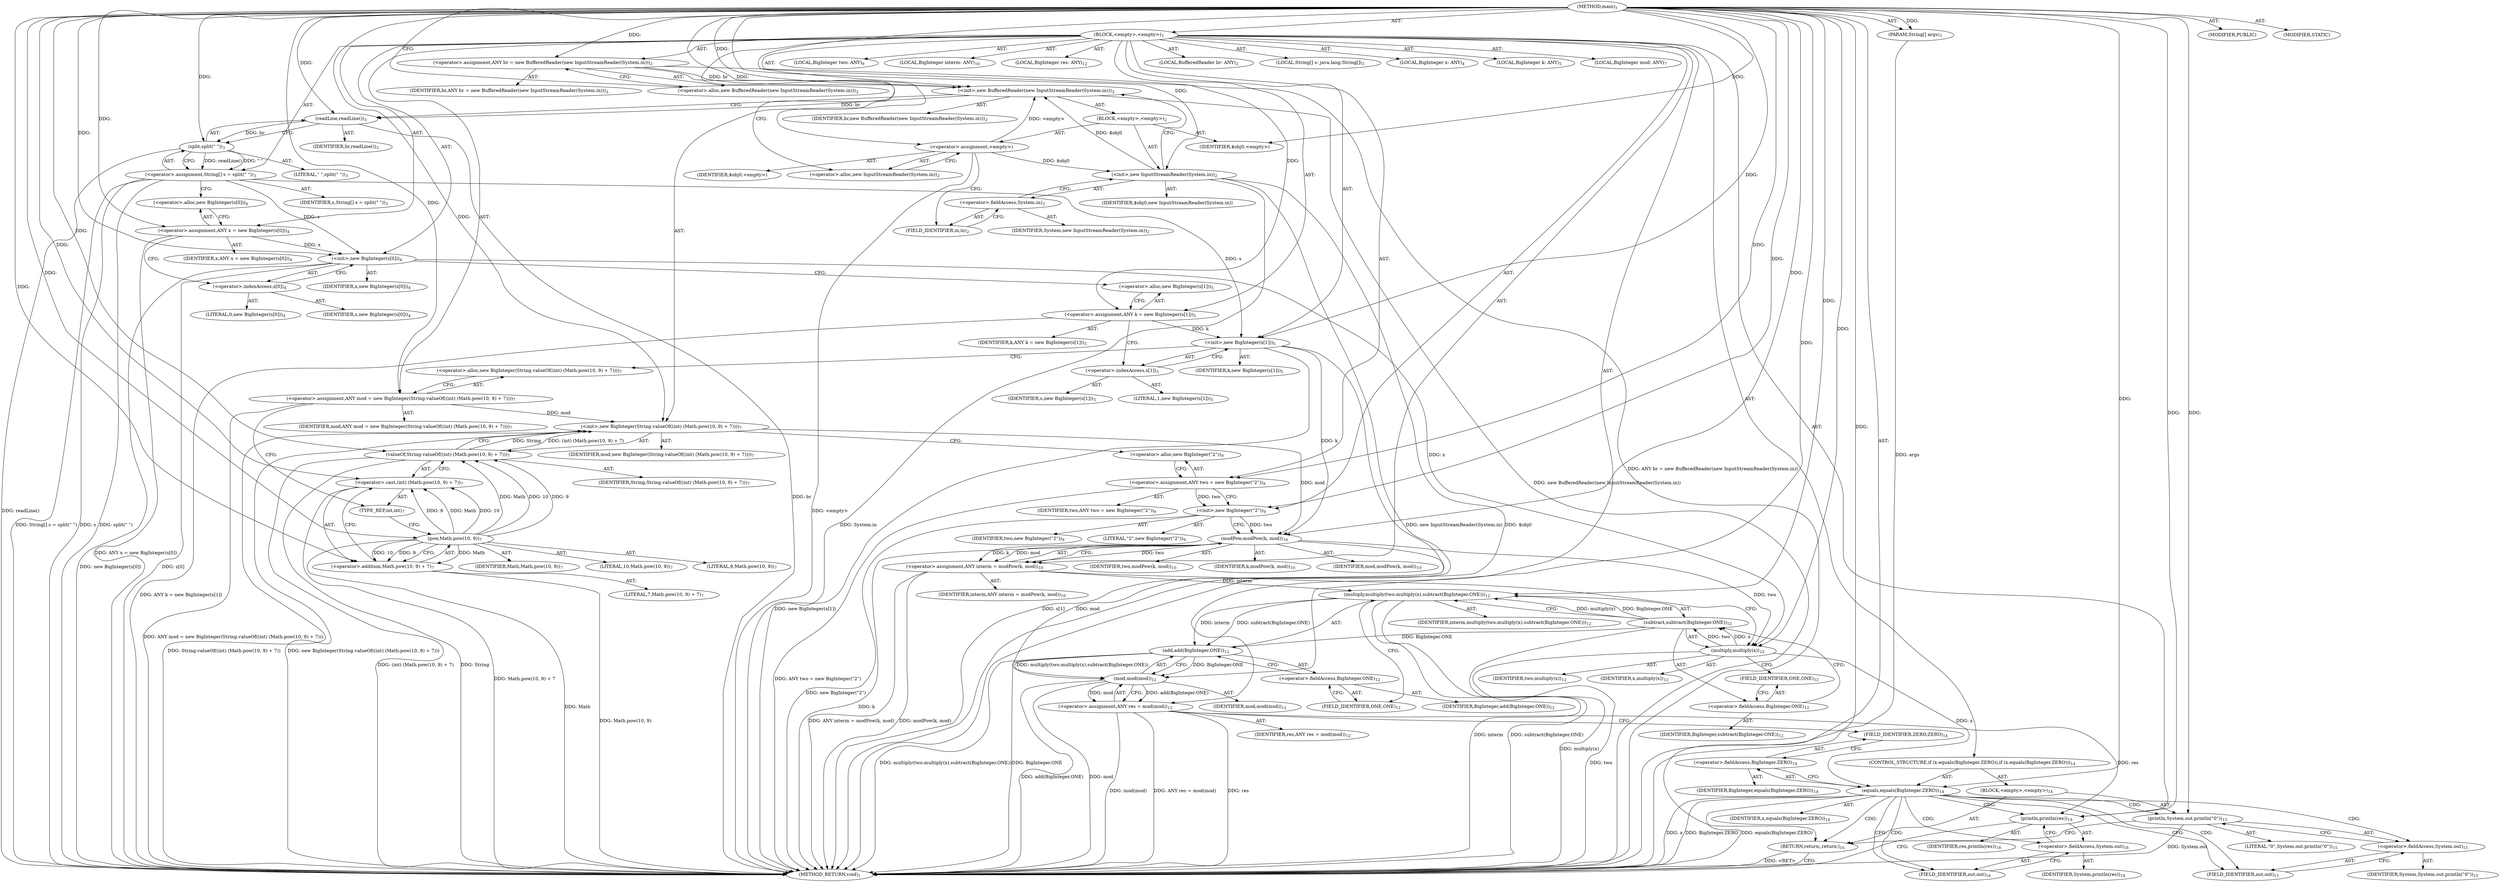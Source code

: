 digraph "main" {  
"27" [label = <(METHOD,main)<SUB>1</SUB>> ]
"28" [label = <(PARAM,String[] args)<SUB>1</SUB>> ]
"29" [label = <(BLOCK,&lt;empty&gt;,&lt;empty&gt;)<SUB>1</SUB>> ]
"4" [label = <(LOCAL,BufferedReader br: ANY)<SUB>2</SUB>> ]
"30" [label = <(&lt;operator&gt;.assignment,ANY br = new BufferedReader(new InputStreamReader(System.in)))<SUB>2</SUB>> ]
"31" [label = <(IDENTIFIER,br,ANY br = new BufferedReader(new InputStreamReader(System.in)))<SUB>2</SUB>> ]
"32" [label = <(&lt;operator&gt;.alloc,new BufferedReader(new InputStreamReader(System.in)))<SUB>2</SUB>> ]
"33" [label = <(&lt;init&gt;,new BufferedReader(new InputStreamReader(System.in)))<SUB>2</SUB>> ]
"3" [label = <(IDENTIFIER,br,new BufferedReader(new InputStreamReader(System.in)))<SUB>2</SUB>> ]
"34" [label = <(BLOCK,&lt;empty&gt;,&lt;empty&gt;)<SUB>2</SUB>> ]
"35" [label = <(&lt;operator&gt;.assignment,&lt;empty&gt;)> ]
"36" [label = <(IDENTIFIER,$obj0,&lt;empty&gt;)> ]
"37" [label = <(&lt;operator&gt;.alloc,new InputStreamReader(System.in))<SUB>2</SUB>> ]
"38" [label = <(&lt;init&gt;,new InputStreamReader(System.in))<SUB>2</SUB>> ]
"39" [label = <(IDENTIFIER,$obj0,new InputStreamReader(System.in))> ]
"40" [label = <(&lt;operator&gt;.fieldAccess,System.in)<SUB>2</SUB>> ]
"41" [label = <(IDENTIFIER,System,new InputStreamReader(System.in))<SUB>2</SUB>> ]
"42" [label = <(FIELD_IDENTIFIER,in,in)<SUB>2</SUB>> ]
"43" [label = <(IDENTIFIER,$obj0,&lt;empty&gt;)> ]
"44" [label = <(LOCAL,String[] s: java.lang.String[])<SUB>3</SUB>> ]
"45" [label = <(&lt;operator&gt;.assignment,String[] s = split(&quot; &quot;))<SUB>3</SUB>> ]
"46" [label = <(IDENTIFIER,s,String[] s = split(&quot; &quot;))<SUB>3</SUB>> ]
"47" [label = <(split,split(&quot; &quot;))<SUB>3</SUB>> ]
"48" [label = <(readLine,readLine())<SUB>3</SUB>> ]
"49" [label = <(IDENTIFIER,br,readLine())<SUB>3</SUB>> ]
"50" [label = <(LITERAL,&quot; &quot;,split(&quot; &quot;))<SUB>3</SUB>> ]
"6" [label = <(LOCAL,BigInteger x: ANY)<SUB>4</SUB>> ]
"51" [label = <(&lt;operator&gt;.assignment,ANY x = new BigInteger(s[0]))<SUB>4</SUB>> ]
"52" [label = <(IDENTIFIER,x,ANY x = new BigInteger(s[0]))<SUB>4</SUB>> ]
"53" [label = <(&lt;operator&gt;.alloc,new BigInteger(s[0]))<SUB>4</SUB>> ]
"54" [label = <(&lt;init&gt;,new BigInteger(s[0]))<SUB>4</SUB>> ]
"5" [label = <(IDENTIFIER,x,new BigInteger(s[0]))<SUB>4</SUB>> ]
"55" [label = <(&lt;operator&gt;.indexAccess,s[0])<SUB>4</SUB>> ]
"56" [label = <(IDENTIFIER,s,new BigInteger(s[0]))<SUB>4</SUB>> ]
"57" [label = <(LITERAL,0,new BigInteger(s[0]))<SUB>4</SUB>> ]
"8" [label = <(LOCAL,BigInteger k: ANY)<SUB>5</SUB>> ]
"58" [label = <(&lt;operator&gt;.assignment,ANY k = new BigInteger(s[1]))<SUB>5</SUB>> ]
"59" [label = <(IDENTIFIER,k,ANY k = new BigInteger(s[1]))<SUB>5</SUB>> ]
"60" [label = <(&lt;operator&gt;.alloc,new BigInteger(s[1]))<SUB>5</SUB>> ]
"61" [label = <(&lt;init&gt;,new BigInteger(s[1]))<SUB>5</SUB>> ]
"7" [label = <(IDENTIFIER,k,new BigInteger(s[1]))<SUB>5</SUB>> ]
"62" [label = <(&lt;operator&gt;.indexAccess,s[1])<SUB>5</SUB>> ]
"63" [label = <(IDENTIFIER,s,new BigInteger(s[1]))<SUB>5</SUB>> ]
"64" [label = <(LITERAL,1,new BigInteger(s[1]))<SUB>5</SUB>> ]
"10" [label = <(LOCAL,BigInteger mod: ANY)<SUB>7</SUB>> ]
"65" [label = <(&lt;operator&gt;.assignment,ANY mod = new BigInteger(String.valueOf((int) (Math.pow(10, 9) + 7))))<SUB>7</SUB>> ]
"66" [label = <(IDENTIFIER,mod,ANY mod = new BigInteger(String.valueOf((int) (Math.pow(10, 9) + 7))))<SUB>7</SUB>> ]
"67" [label = <(&lt;operator&gt;.alloc,new BigInteger(String.valueOf((int) (Math.pow(10, 9) + 7))))<SUB>7</SUB>> ]
"68" [label = <(&lt;init&gt;,new BigInteger(String.valueOf((int) (Math.pow(10, 9) + 7))))<SUB>7</SUB>> ]
"9" [label = <(IDENTIFIER,mod,new BigInteger(String.valueOf((int) (Math.pow(10, 9) + 7))))<SUB>7</SUB>> ]
"69" [label = <(valueOf,String.valueOf((int) (Math.pow(10, 9) + 7)))<SUB>7</SUB>> ]
"70" [label = <(IDENTIFIER,String,String.valueOf((int) (Math.pow(10, 9) + 7)))<SUB>7</SUB>> ]
"71" [label = <(&lt;operator&gt;.cast,(int) (Math.pow(10, 9) + 7))<SUB>7</SUB>> ]
"72" [label = <(TYPE_REF,int,int)<SUB>7</SUB>> ]
"73" [label = <(&lt;operator&gt;.addition,Math.pow(10, 9) + 7)<SUB>7</SUB>> ]
"74" [label = <(pow,Math.pow(10, 9))<SUB>7</SUB>> ]
"75" [label = <(IDENTIFIER,Math,Math.pow(10, 9))<SUB>7</SUB>> ]
"76" [label = <(LITERAL,10,Math.pow(10, 9))<SUB>7</SUB>> ]
"77" [label = <(LITERAL,9,Math.pow(10, 9))<SUB>7</SUB>> ]
"78" [label = <(LITERAL,7,Math.pow(10, 9) + 7)<SUB>7</SUB>> ]
"12" [label = <(LOCAL,BigInteger two: ANY)<SUB>9</SUB>> ]
"79" [label = <(&lt;operator&gt;.assignment,ANY two = new BigInteger(&quot;2&quot;))<SUB>9</SUB>> ]
"80" [label = <(IDENTIFIER,two,ANY two = new BigInteger(&quot;2&quot;))<SUB>9</SUB>> ]
"81" [label = <(&lt;operator&gt;.alloc,new BigInteger(&quot;2&quot;))<SUB>9</SUB>> ]
"82" [label = <(&lt;init&gt;,new BigInteger(&quot;2&quot;))<SUB>9</SUB>> ]
"11" [label = <(IDENTIFIER,two,new BigInteger(&quot;2&quot;))<SUB>9</SUB>> ]
"83" [label = <(LITERAL,&quot;2&quot;,new BigInteger(&quot;2&quot;))<SUB>9</SUB>> ]
"84" [label = <(LOCAL,BigInteger interm: ANY)<SUB>10</SUB>> ]
"85" [label = <(&lt;operator&gt;.assignment,ANY interm = modPow(k, mod))<SUB>10</SUB>> ]
"86" [label = <(IDENTIFIER,interm,ANY interm = modPow(k, mod))<SUB>10</SUB>> ]
"87" [label = <(modPow,modPow(k, mod))<SUB>10</SUB>> ]
"88" [label = <(IDENTIFIER,two,modPow(k, mod))<SUB>10</SUB>> ]
"89" [label = <(IDENTIFIER,k,modPow(k, mod))<SUB>10</SUB>> ]
"90" [label = <(IDENTIFIER,mod,modPow(k, mod))<SUB>10</SUB>> ]
"91" [label = <(LOCAL,BigInteger res: ANY)<SUB>12</SUB>> ]
"92" [label = <(&lt;operator&gt;.assignment,ANY res = mod(mod))<SUB>12</SUB>> ]
"93" [label = <(IDENTIFIER,res,ANY res = mod(mod))<SUB>12</SUB>> ]
"94" [label = <(mod,mod(mod))<SUB>12</SUB>> ]
"95" [label = <(add,add(BigInteger.ONE))<SUB>12</SUB>> ]
"96" [label = <(multiply,multiply(two.multiply(x).subtract(BigInteger.ONE)))<SUB>12</SUB>> ]
"97" [label = <(IDENTIFIER,interm,multiply(two.multiply(x).subtract(BigInteger.ONE)))<SUB>12</SUB>> ]
"98" [label = <(subtract,subtract(BigInteger.ONE))<SUB>12</SUB>> ]
"99" [label = <(multiply,multiply(x))<SUB>12</SUB>> ]
"100" [label = <(IDENTIFIER,two,multiply(x))<SUB>12</SUB>> ]
"101" [label = <(IDENTIFIER,x,multiply(x))<SUB>12</SUB>> ]
"102" [label = <(&lt;operator&gt;.fieldAccess,BigInteger.ONE)<SUB>12</SUB>> ]
"103" [label = <(IDENTIFIER,BigInteger,subtract(BigInteger.ONE))<SUB>12</SUB>> ]
"104" [label = <(FIELD_IDENTIFIER,ONE,ONE)<SUB>12</SUB>> ]
"105" [label = <(&lt;operator&gt;.fieldAccess,BigInteger.ONE)<SUB>12</SUB>> ]
"106" [label = <(IDENTIFIER,BigInteger,add(BigInteger.ONE))<SUB>12</SUB>> ]
"107" [label = <(FIELD_IDENTIFIER,ONE,ONE)<SUB>12</SUB>> ]
"108" [label = <(IDENTIFIER,mod,mod(mod))<SUB>12</SUB>> ]
"109" [label = <(CONTROL_STRUCTURE,if (x.equals(BigInteger.ZERO)),if (x.equals(BigInteger.ZERO)))<SUB>14</SUB>> ]
"110" [label = <(equals,equals(BigInteger.ZERO))<SUB>14</SUB>> ]
"111" [label = <(IDENTIFIER,x,equals(BigInteger.ZERO))<SUB>14</SUB>> ]
"112" [label = <(&lt;operator&gt;.fieldAccess,BigInteger.ZERO)<SUB>14</SUB>> ]
"113" [label = <(IDENTIFIER,BigInteger,equals(BigInteger.ZERO))<SUB>14</SUB>> ]
"114" [label = <(FIELD_IDENTIFIER,ZERO,ZERO)<SUB>14</SUB>> ]
"115" [label = <(BLOCK,&lt;empty&gt;,&lt;empty&gt;)<SUB>14</SUB>> ]
"116" [label = <(println,System.out.println(&quot;0&quot;))<SUB>15</SUB>> ]
"117" [label = <(&lt;operator&gt;.fieldAccess,System.out)<SUB>15</SUB>> ]
"118" [label = <(IDENTIFIER,System,System.out.println(&quot;0&quot;))<SUB>15</SUB>> ]
"119" [label = <(FIELD_IDENTIFIER,out,out)<SUB>15</SUB>> ]
"120" [label = <(LITERAL,&quot;0&quot;,System.out.println(&quot;0&quot;))<SUB>15</SUB>> ]
"121" [label = <(RETURN,return;,return;)<SUB>16</SUB>> ]
"122" [label = <(println,println(res))<SUB>18</SUB>> ]
"123" [label = <(&lt;operator&gt;.fieldAccess,System.out)<SUB>18</SUB>> ]
"124" [label = <(IDENTIFIER,System,println(res))<SUB>18</SUB>> ]
"125" [label = <(FIELD_IDENTIFIER,out,out)<SUB>18</SUB>> ]
"126" [label = <(IDENTIFIER,res,println(res))<SUB>18</SUB>> ]
"127" [label = <(MODIFIER,PUBLIC)> ]
"128" [label = <(MODIFIER,STATIC)> ]
"129" [label = <(METHOD_RETURN,void)<SUB>1</SUB>> ]
  "27" -> "28"  [ label = "AST: "] 
  "27" -> "29"  [ label = "AST: "] 
  "27" -> "127"  [ label = "AST: "] 
  "27" -> "128"  [ label = "AST: "] 
  "27" -> "129"  [ label = "AST: "] 
  "29" -> "4"  [ label = "AST: "] 
  "29" -> "30"  [ label = "AST: "] 
  "29" -> "33"  [ label = "AST: "] 
  "29" -> "44"  [ label = "AST: "] 
  "29" -> "45"  [ label = "AST: "] 
  "29" -> "6"  [ label = "AST: "] 
  "29" -> "51"  [ label = "AST: "] 
  "29" -> "54"  [ label = "AST: "] 
  "29" -> "8"  [ label = "AST: "] 
  "29" -> "58"  [ label = "AST: "] 
  "29" -> "61"  [ label = "AST: "] 
  "29" -> "10"  [ label = "AST: "] 
  "29" -> "65"  [ label = "AST: "] 
  "29" -> "68"  [ label = "AST: "] 
  "29" -> "12"  [ label = "AST: "] 
  "29" -> "79"  [ label = "AST: "] 
  "29" -> "82"  [ label = "AST: "] 
  "29" -> "84"  [ label = "AST: "] 
  "29" -> "85"  [ label = "AST: "] 
  "29" -> "91"  [ label = "AST: "] 
  "29" -> "92"  [ label = "AST: "] 
  "29" -> "109"  [ label = "AST: "] 
  "29" -> "122"  [ label = "AST: "] 
  "30" -> "31"  [ label = "AST: "] 
  "30" -> "32"  [ label = "AST: "] 
  "33" -> "3"  [ label = "AST: "] 
  "33" -> "34"  [ label = "AST: "] 
  "34" -> "35"  [ label = "AST: "] 
  "34" -> "38"  [ label = "AST: "] 
  "34" -> "43"  [ label = "AST: "] 
  "35" -> "36"  [ label = "AST: "] 
  "35" -> "37"  [ label = "AST: "] 
  "38" -> "39"  [ label = "AST: "] 
  "38" -> "40"  [ label = "AST: "] 
  "40" -> "41"  [ label = "AST: "] 
  "40" -> "42"  [ label = "AST: "] 
  "45" -> "46"  [ label = "AST: "] 
  "45" -> "47"  [ label = "AST: "] 
  "47" -> "48"  [ label = "AST: "] 
  "47" -> "50"  [ label = "AST: "] 
  "48" -> "49"  [ label = "AST: "] 
  "51" -> "52"  [ label = "AST: "] 
  "51" -> "53"  [ label = "AST: "] 
  "54" -> "5"  [ label = "AST: "] 
  "54" -> "55"  [ label = "AST: "] 
  "55" -> "56"  [ label = "AST: "] 
  "55" -> "57"  [ label = "AST: "] 
  "58" -> "59"  [ label = "AST: "] 
  "58" -> "60"  [ label = "AST: "] 
  "61" -> "7"  [ label = "AST: "] 
  "61" -> "62"  [ label = "AST: "] 
  "62" -> "63"  [ label = "AST: "] 
  "62" -> "64"  [ label = "AST: "] 
  "65" -> "66"  [ label = "AST: "] 
  "65" -> "67"  [ label = "AST: "] 
  "68" -> "9"  [ label = "AST: "] 
  "68" -> "69"  [ label = "AST: "] 
  "69" -> "70"  [ label = "AST: "] 
  "69" -> "71"  [ label = "AST: "] 
  "71" -> "72"  [ label = "AST: "] 
  "71" -> "73"  [ label = "AST: "] 
  "73" -> "74"  [ label = "AST: "] 
  "73" -> "78"  [ label = "AST: "] 
  "74" -> "75"  [ label = "AST: "] 
  "74" -> "76"  [ label = "AST: "] 
  "74" -> "77"  [ label = "AST: "] 
  "79" -> "80"  [ label = "AST: "] 
  "79" -> "81"  [ label = "AST: "] 
  "82" -> "11"  [ label = "AST: "] 
  "82" -> "83"  [ label = "AST: "] 
  "85" -> "86"  [ label = "AST: "] 
  "85" -> "87"  [ label = "AST: "] 
  "87" -> "88"  [ label = "AST: "] 
  "87" -> "89"  [ label = "AST: "] 
  "87" -> "90"  [ label = "AST: "] 
  "92" -> "93"  [ label = "AST: "] 
  "92" -> "94"  [ label = "AST: "] 
  "94" -> "95"  [ label = "AST: "] 
  "94" -> "108"  [ label = "AST: "] 
  "95" -> "96"  [ label = "AST: "] 
  "95" -> "105"  [ label = "AST: "] 
  "96" -> "97"  [ label = "AST: "] 
  "96" -> "98"  [ label = "AST: "] 
  "98" -> "99"  [ label = "AST: "] 
  "98" -> "102"  [ label = "AST: "] 
  "99" -> "100"  [ label = "AST: "] 
  "99" -> "101"  [ label = "AST: "] 
  "102" -> "103"  [ label = "AST: "] 
  "102" -> "104"  [ label = "AST: "] 
  "105" -> "106"  [ label = "AST: "] 
  "105" -> "107"  [ label = "AST: "] 
  "109" -> "110"  [ label = "AST: "] 
  "109" -> "115"  [ label = "AST: "] 
  "110" -> "111"  [ label = "AST: "] 
  "110" -> "112"  [ label = "AST: "] 
  "112" -> "113"  [ label = "AST: "] 
  "112" -> "114"  [ label = "AST: "] 
  "115" -> "116"  [ label = "AST: "] 
  "115" -> "121"  [ label = "AST: "] 
  "116" -> "117"  [ label = "AST: "] 
  "116" -> "120"  [ label = "AST: "] 
  "117" -> "118"  [ label = "AST: "] 
  "117" -> "119"  [ label = "AST: "] 
  "122" -> "123"  [ label = "AST: "] 
  "122" -> "126"  [ label = "AST: "] 
  "123" -> "124"  [ label = "AST: "] 
  "123" -> "125"  [ label = "AST: "] 
  "30" -> "37"  [ label = "CFG: "] 
  "33" -> "48"  [ label = "CFG: "] 
  "45" -> "53"  [ label = "CFG: "] 
  "51" -> "55"  [ label = "CFG: "] 
  "54" -> "60"  [ label = "CFG: "] 
  "58" -> "62"  [ label = "CFG: "] 
  "61" -> "67"  [ label = "CFG: "] 
  "65" -> "72"  [ label = "CFG: "] 
  "68" -> "81"  [ label = "CFG: "] 
  "79" -> "82"  [ label = "CFG: "] 
  "82" -> "87"  [ label = "CFG: "] 
  "85" -> "99"  [ label = "CFG: "] 
  "92" -> "114"  [ label = "CFG: "] 
  "122" -> "129"  [ label = "CFG: "] 
  "32" -> "30"  [ label = "CFG: "] 
  "47" -> "45"  [ label = "CFG: "] 
  "53" -> "51"  [ label = "CFG: "] 
  "55" -> "54"  [ label = "CFG: "] 
  "60" -> "58"  [ label = "CFG: "] 
  "62" -> "61"  [ label = "CFG: "] 
  "67" -> "65"  [ label = "CFG: "] 
  "69" -> "68"  [ label = "CFG: "] 
  "81" -> "79"  [ label = "CFG: "] 
  "87" -> "85"  [ label = "CFG: "] 
  "94" -> "92"  [ label = "CFG: "] 
  "110" -> "119"  [ label = "CFG: "] 
  "110" -> "125"  [ label = "CFG: "] 
  "123" -> "122"  [ label = "CFG: "] 
  "35" -> "42"  [ label = "CFG: "] 
  "38" -> "33"  [ label = "CFG: "] 
  "48" -> "47"  [ label = "CFG: "] 
  "71" -> "69"  [ label = "CFG: "] 
  "95" -> "94"  [ label = "CFG: "] 
  "112" -> "110"  [ label = "CFG: "] 
  "116" -> "121"  [ label = "CFG: "] 
  "121" -> "129"  [ label = "CFG: "] 
  "125" -> "123"  [ label = "CFG: "] 
  "37" -> "35"  [ label = "CFG: "] 
  "40" -> "38"  [ label = "CFG: "] 
  "72" -> "74"  [ label = "CFG: "] 
  "73" -> "71"  [ label = "CFG: "] 
  "96" -> "107"  [ label = "CFG: "] 
  "105" -> "95"  [ label = "CFG: "] 
  "114" -> "112"  [ label = "CFG: "] 
  "117" -> "116"  [ label = "CFG: "] 
  "42" -> "40"  [ label = "CFG: "] 
  "74" -> "73"  [ label = "CFG: "] 
  "98" -> "96"  [ label = "CFG: "] 
  "107" -> "105"  [ label = "CFG: "] 
  "119" -> "117"  [ label = "CFG: "] 
  "99" -> "104"  [ label = "CFG: "] 
  "102" -> "98"  [ label = "CFG: "] 
  "104" -> "102"  [ label = "CFG: "] 
  "27" -> "32"  [ label = "CFG: "] 
  "121" -> "129"  [ label = "DDG: &lt;RET&gt;"] 
  "28" -> "129"  [ label = "DDG: args"] 
  "30" -> "129"  [ label = "DDG: ANY br = new BufferedReader(new InputStreamReader(System.in))"] 
  "35" -> "129"  [ label = "DDG: &lt;empty&gt;"] 
  "38" -> "129"  [ label = "DDG: $obj0"] 
  "38" -> "129"  [ label = "DDG: System.in"] 
  "38" -> "129"  [ label = "DDG: new InputStreamReader(System.in)"] 
  "33" -> "129"  [ label = "DDG: new BufferedReader(new InputStreamReader(System.in))"] 
  "45" -> "129"  [ label = "DDG: s"] 
  "48" -> "129"  [ label = "DDG: br"] 
  "47" -> "129"  [ label = "DDG: readLine()"] 
  "45" -> "129"  [ label = "DDG: split(&quot; &quot;)"] 
  "45" -> "129"  [ label = "DDG: String[] s = split(&quot; &quot;)"] 
  "51" -> "129"  [ label = "DDG: ANY x = new BigInteger(s[0])"] 
  "54" -> "129"  [ label = "DDG: s[0]"] 
  "54" -> "129"  [ label = "DDG: new BigInteger(s[0])"] 
  "58" -> "129"  [ label = "DDG: ANY k = new BigInteger(s[1])"] 
  "61" -> "129"  [ label = "DDG: s[1]"] 
  "61" -> "129"  [ label = "DDG: new BigInteger(s[1])"] 
  "65" -> "129"  [ label = "DDG: ANY mod = new BigInteger(String.valueOf((int) (Math.pow(10, 9) + 7)))"] 
  "73" -> "129"  [ label = "DDG: Math.pow(10, 9)"] 
  "71" -> "129"  [ label = "DDG: Math.pow(10, 9) + 7"] 
  "69" -> "129"  [ label = "DDG: (int) (Math.pow(10, 9) + 7)"] 
  "68" -> "129"  [ label = "DDG: String.valueOf((int) (Math.pow(10, 9) + 7))"] 
  "68" -> "129"  [ label = "DDG: new BigInteger(String.valueOf((int) (Math.pow(10, 9) + 7)))"] 
  "79" -> "129"  [ label = "DDG: ANY two = new BigInteger(&quot;2&quot;)"] 
  "82" -> "129"  [ label = "DDG: new BigInteger(&quot;2&quot;)"] 
  "87" -> "129"  [ label = "DDG: k"] 
  "85" -> "129"  [ label = "DDG: modPow(k, mod)"] 
  "85" -> "129"  [ label = "DDG: ANY interm = modPow(k, mod)"] 
  "92" -> "129"  [ label = "DDG: res"] 
  "96" -> "129"  [ label = "DDG: interm"] 
  "99" -> "129"  [ label = "DDG: two"] 
  "98" -> "129"  [ label = "DDG: multiply(x)"] 
  "96" -> "129"  [ label = "DDG: subtract(BigInteger.ONE)"] 
  "95" -> "129"  [ label = "DDG: multiply(two.multiply(x).subtract(BigInteger.ONE))"] 
  "95" -> "129"  [ label = "DDG: BigInteger.ONE"] 
  "94" -> "129"  [ label = "DDG: add(BigInteger.ONE)"] 
  "94" -> "129"  [ label = "DDG: mod"] 
  "92" -> "129"  [ label = "DDG: mod(mod)"] 
  "92" -> "129"  [ label = "DDG: ANY res = mod(mod)"] 
  "110" -> "129"  [ label = "DDG: x"] 
  "110" -> "129"  [ label = "DDG: BigInteger.ZERO"] 
  "110" -> "129"  [ label = "DDG: equals(BigInteger.ZERO)"] 
  "116" -> "129"  [ label = "DDG: System.out"] 
  "74" -> "129"  [ label = "DDG: Math"] 
  "69" -> "129"  [ label = "DDG: String"] 
  "27" -> "28"  [ label = "DDG: "] 
  "27" -> "30"  [ label = "DDG: "] 
  "47" -> "45"  [ label = "DDG: readLine()"] 
  "47" -> "45"  [ label = "DDG: &quot; &quot;"] 
  "27" -> "51"  [ label = "DDG: "] 
  "27" -> "58"  [ label = "DDG: "] 
  "27" -> "65"  [ label = "DDG: "] 
  "27" -> "79"  [ label = "DDG: "] 
  "87" -> "85"  [ label = "DDG: two"] 
  "87" -> "85"  [ label = "DDG: k"] 
  "87" -> "85"  [ label = "DDG: mod"] 
  "94" -> "92"  [ label = "DDG: add(BigInteger.ONE)"] 
  "94" -> "92"  [ label = "DDG: mod"] 
  "30" -> "33"  [ label = "DDG: br"] 
  "27" -> "33"  [ label = "DDG: "] 
  "35" -> "33"  [ label = "DDG: &lt;empty&gt;"] 
  "38" -> "33"  [ label = "DDG: $obj0"] 
  "51" -> "54"  [ label = "DDG: x"] 
  "27" -> "54"  [ label = "DDG: "] 
  "45" -> "54"  [ label = "DDG: s"] 
  "58" -> "61"  [ label = "DDG: k"] 
  "27" -> "61"  [ label = "DDG: "] 
  "45" -> "61"  [ label = "DDG: s"] 
  "65" -> "68"  [ label = "DDG: mod"] 
  "27" -> "68"  [ label = "DDG: "] 
  "69" -> "68"  [ label = "DDG: String"] 
  "69" -> "68"  [ label = "DDG: (int) (Math.pow(10, 9) + 7)"] 
  "79" -> "82"  [ label = "DDG: two"] 
  "27" -> "82"  [ label = "DDG: "] 
  "92" -> "122"  [ label = "DDG: res"] 
  "27" -> "122"  [ label = "DDG: "] 
  "27" -> "35"  [ label = "DDG: "] 
  "27" -> "43"  [ label = "DDG: "] 
  "48" -> "47"  [ label = "DDG: br"] 
  "27" -> "47"  [ label = "DDG: "] 
  "27" -> "69"  [ label = "DDG: "] 
  "74" -> "69"  [ label = "DDG: Math"] 
  "74" -> "69"  [ label = "DDG: 10"] 
  "74" -> "69"  [ label = "DDG: 9"] 
  "82" -> "87"  [ label = "DDG: two"] 
  "27" -> "87"  [ label = "DDG: "] 
  "61" -> "87"  [ label = "DDG: k"] 
  "68" -> "87"  [ label = "DDG: mod"] 
  "95" -> "94"  [ label = "DDG: multiply(two.multiply(x).subtract(BigInteger.ONE))"] 
  "95" -> "94"  [ label = "DDG: BigInteger.ONE"] 
  "87" -> "94"  [ label = "DDG: mod"] 
  "27" -> "94"  [ label = "DDG: "] 
  "99" -> "110"  [ label = "DDG: x"] 
  "27" -> "110"  [ label = "DDG: "] 
  "27" -> "121"  [ label = "DDG: "] 
  "35" -> "38"  [ label = "DDG: $obj0"] 
  "27" -> "38"  [ label = "DDG: "] 
  "33" -> "48"  [ label = "DDG: br"] 
  "27" -> "48"  [ label = "DDG: "] 
  "27" -> "71"  [ label = "DDG: "] 
  "74" -> "71"  [ label = "DDG: Math"] 
  "74" -> "71"  [ label = "DDG: 10"] 
  "74" -> "71"  [ label = "DDG: 9"] 
  "96" -> "95"  [ label = "DDG: interm"] 
  "96" -> "95"  [ label = "DDG: subtract(BigInteger.ONE)"] 
  "98" -> "95"  [ label = "DDG: BigInteger.ONE"] 
  "27" -> "116"  [ label = "DDG: "] 
  "74" -> "73"  [ label = "DDG: Math"] 
  "74" -> "73"  [ label = "DDG: 10"] 
  "74" -> "73"  [ label = "DDG: 9"] 
  "27" -> "73"  [ label = "DDG: "] 
  "85" -> "96"  [ label = "DDG: interm"] 
  "27" -> "96"  [ label = "DDG: "] 
  "98" -> "96"  [ label = "DDG: multiply(x)"] 
  "98" -> "96"  [ label = "DDG: BigInteger.ONE"] 
  "27" -> "74"  [ label = "DDG: "] 
  "99" -> "98"  [ label = "DDG: two"] 
  "99" -> "98"  [ label = "DDG: x"] 
  "87" -> "99"  [ label = "DDG: two"] 
  "27" -> "99"  [ label = "DDG: "] 
  "54" -> "99"  [ label = "DDG: x"] 
  "110" -> "125"  [ label = "CDG: "] 
  "110" -> "119"  [ label = "CDG: "] 
  "110" -> "121"  [ label = "CDG: "] 
  "110" -> "117"  [ label = "CDG: "] 
  "110" -> "116"  [ label = "CDG: "] 
  "110" -> "122"  [ label = "CDG: "] 
  "110" -> "123"  [ label = "CDG: "] 
}

